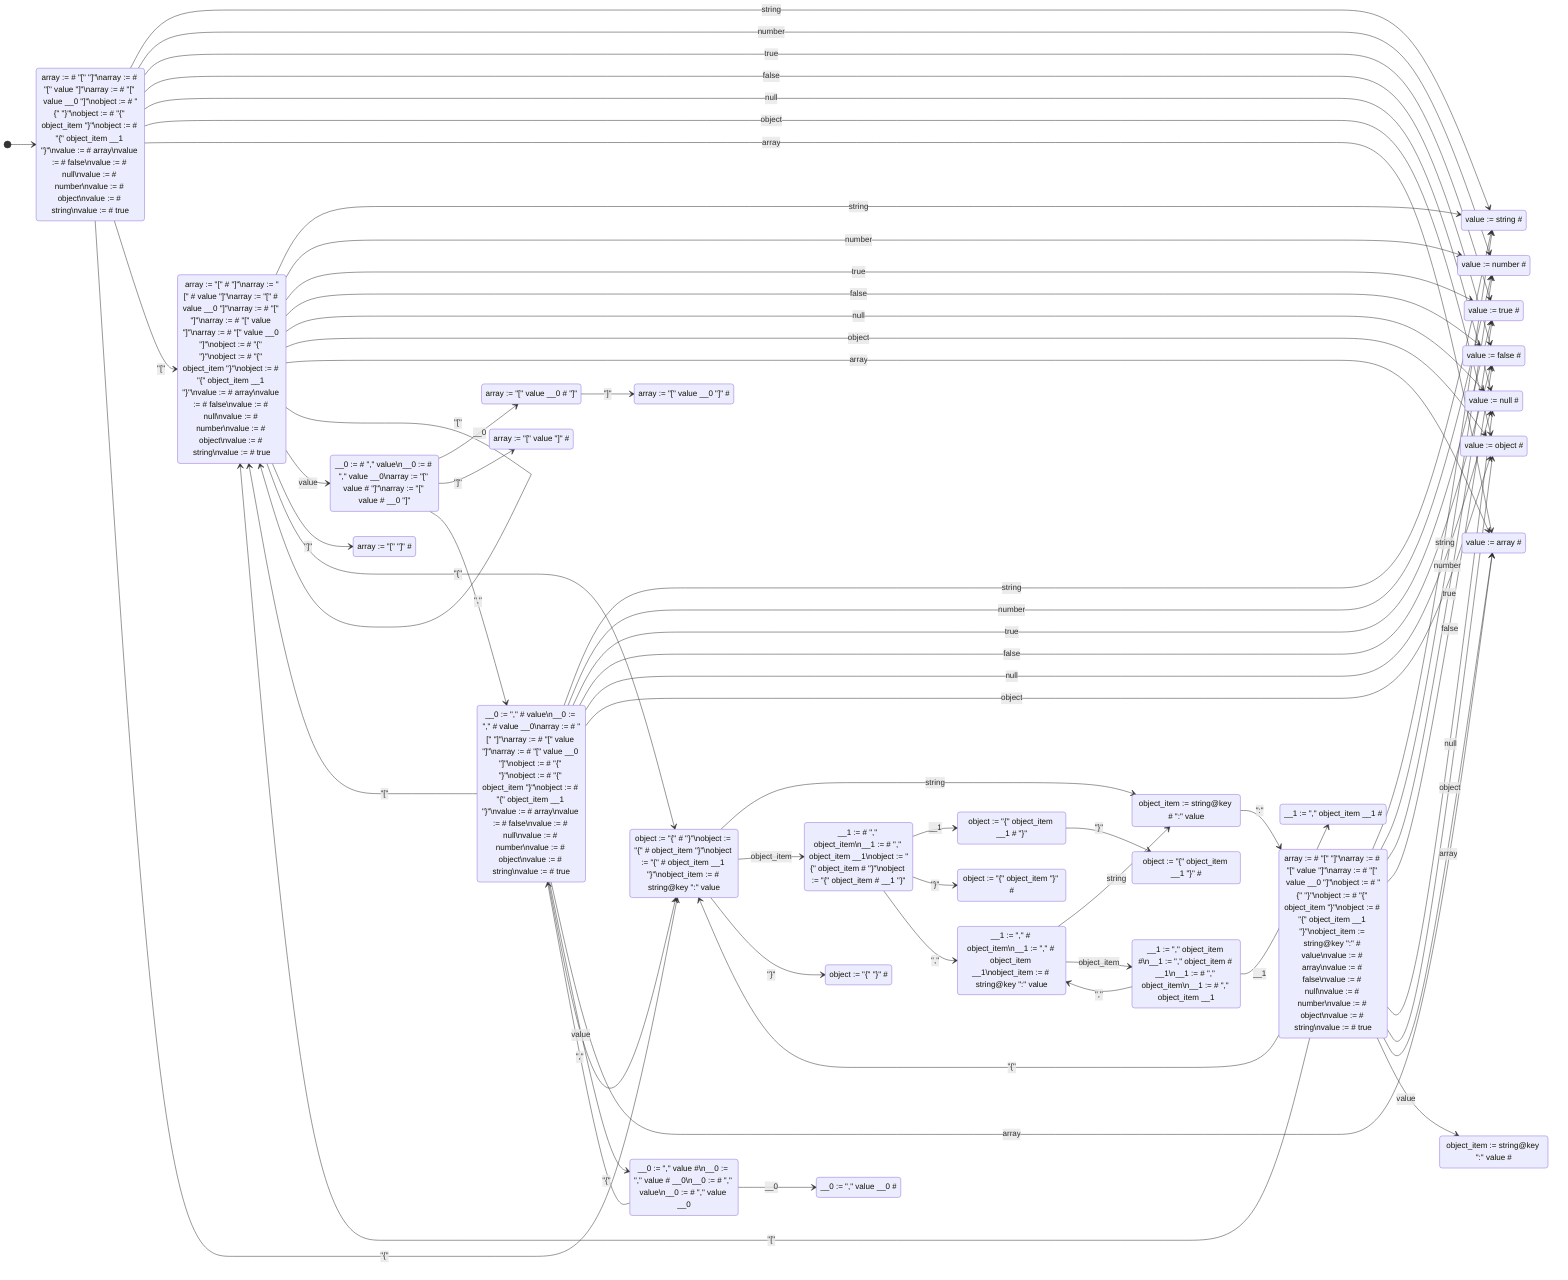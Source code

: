 stateDiagram-v2
direction LR
[*] --> p1isnk8
state "array := # &quot;[&quot; &quot;]&quot;\narray := # &quot;[&quot; value &quot;]&quot;\narray := # &quot;[&quot; value __0 &quot;]&quot;\nobject := # &quot;{&quot; &quot;}&quot;\nobject := # &quot;{&quot; object_item &quot;}&quot;\nobject := # &quot;{&quot; object_item __1 &quot;}&quot;\nvalue := # array\nvalue := # false\nvalue := # null\nvalue := # number\nvalue := # object\nvalue := # string\nvalue := # true" as p1isnk8
p1isnk8 --> ni8p34u: #115;#116;#114;#105;#110;#103;
p1isnk8 --> n83f946: #110;#117;#109;#98;#101;#114;
p1isnk8 --> pcbppr3: #116;#114;#117;#101;
p1isnk8 --> pqcxq54: #102;#97;#108;#115;#101;
p1isnk8 --> p9ixrh4: #110;#117;#108;#108;
p1isnk8 --> pollbps: #111;#98;#106;#101;#99;#116;
p1isnk8 --> pw4tmby: #97;#114;#114;#97;#121;
p1isnk8 --> nmuqptn: #34;#91;#34;
p1isnk8 --> p2zfw52: #34;#123;#34;
state "value := string #" as ni8p34u
state "value := number #" as n83f946
state "value := true #" as pcbppr3
state "value := false #" as pqcxq54
state "value := null #" as p9ixrh4
state "value := object #" as pollbps
state "value := array #" as pw4tmby
state "array := &quot;[&quot; # &quot;]&quot;\narray := &quot;[&quot; # value &quot;]&quot;\narray := &quot;[&quot; # value __0 &quot;]&quot;\narray := # &quot;[&quot; &quot;]&quot;\narray := # &quot;[&quot; value &quot;]&quot;\narray := # &quot;[&quot; value __0 &quot;]&quot;\nobject := # &quot;{&quot; &quot;}&quot;\nobject := # &quot;{&quot; object_item &quot;}&quot;\nobject := # &quot;{&quot; object_item __1 &quot;}&quot;\nvalue := # array\nvalue := # false\nvalue := # null\nvalue := # number\nvalue := # object\nvalue := # string\nvalue := # true" as nmuqptn
nmuqptn --> ni8p34u: #115;#116;#114;#105;#110;#103;
nmuqptn --> n83f946: #110;#117;#109;#98;#101;#114;
nmuqptn --> pcbppr3: #116;#114;#117;#101;
nmuqptn --> pqcxq54: #102;#97;#108;#115;#101;
nmuqptn --> p9ixrh4: #110;#117;#108;#108;
nmuqptn --> pollbps: #111;#98;#106;#101;#99;#116;
nmuqptn --> pw4tmby: #97;#114;#114;#97;#121;
nmuqptn --> nmuqptn: #34;#91;#34;
nmuqptn --> niaa92u: #118;#97;#108;#117;#101;
nmuqptn --> p6ippfh: #34;#93;#34;
nmuqptn --> p2zfw52: #34;#123;#34;
state "object := &quot;{&quot; # &quot;}&quot;\nobject := &quot;{&quot; # object_item &quot;}&quot;\nobject := &quot;{&quot; # object_item __1 &quot;}&quot;\nobject_item := # string@key &quot;:&quot; value" as p2zfw52
p2zfw52 --> pxmmyhq: #115;#116;#114;#105;#110;#103;
p2zfw52 --> psuc31o: #111;#98;#106;#101;#99;#116;#95;#105;#116;#101;#109;
p2zfw52 --> pnt6gt3: #34;#125;#34;
state "__0 := # &quot;,&quot; value\n__0 := # &quot;,&quot; value __0\narray := &quot;[&quot; value # &quot;]&quot;\narray := &quot;[&quot; value # __0 &quot;]&quot;" as niaa92u
niaa92u --> njbussi: #95;#95;#48;
niaa92u --> ny6blbm: #34;#93;#34;
niaa92u --> pa9yddk: #34;#44;#34;
state "array := &quot;[&quot; &quot;]&quot; #" as p6ippfh
state "object_item := string@key # &quot;:&quot; value" as pxmmyhq
pxmmyhq --> naz9oro: #34;#58;#34;
state "__1 := # &quot;,&quot; object_item\n__1 := # &quot;,&quot; object_item __1\nobject := &quot;{&quot; object_item # &quot;}&quot;\nobject := &quot;{&quot; object_item # __1 &quot;}&quot;" as psuc31o
psuc31o --> pnxi3y3: #95;#95;#49;
psuc31o --> p9o3t1m: #34;#125;#34;
psuc31o --> pdashd5: #34;#44;#34;
state "object := &quot;{&quot; &quot;}&quot; #" as pnt6gt3
state "array := &quot;[&quot; value __0 # &quot;]&quot;" as njbussi
njbussi --> njbbon6: #34;#93;#34;
state "array := &quot;[&quot; value &quot;]&quot; #" as ny6blbm
state "__0 := &quot;,&quot; # value\n__0 := &quot;,&quot; # value __0\narray := # &quot;[&quot; &quot;]&quot;\narray := # &quot;[&quot; value &quot;]&quot;\narray := # &quot;[&quot; value __0 &quot;]&quot;\nobject := # &quot;{&quot; &quot;}&quot;\nobject := # &quot;{&quot; object_item &quot;}&quot;\nobject := # &quot;{&quot; object_item __1 &quot;}&quot;\nvalue := # array\nvalue := # false\nvalue := # null\nvalue := # number\nvalue := # object\nvalue := # string\nvalue := # true" as pa9yddk
pa9yddk --> ni8p34u: #115;#116;#114;#105;#110;#103;
pa9yddk --> n83f946: #110;#117;#109;#98;#101;#114;
pa9yddk --> pcbppr3: #116;#114;#117;#101;
pa9yddk --> pqcxq54: #102;#97;#108;#115;#101;
pa9yddk --> p9ixrh4: #110;#117;#108;#108;
pa9yddk --> pollbps: #111;#98;#106;#101;#99;#116;
pa9yddk --> pw4tmby: #97;#114;#114;#97;#121;
pa9yddk --> nmuqptn: #34;#91;#34;
pa9yddk --> pbfri3u: #118;#97;#108;#117;#101;
pa9yddk --> p2zfw52: #34;#123;#34;
state "array := # &quot;[&quot; &quot;]&quot;\narray := # &quot;[&quot; value &quot;]&quot;\narray := # &quot;[&quot; value __0 &quot;]&quot;\nobject := # &quot;{&quot; &quot;}&quot;\nobject := # &quot;{&quot; object_item &quot;}&quot;\nobject := # &quot;{&quot; object_item __1 &quot;}&quot;\nobject_item := string@key &quot;:&quot; # value\nvalue := # array\nvalue := # false\nvalue := # null\nvalue := # number\nvalue := # object\nvalue := # string\nvalue := # true" as naz9oro
naz9oro --> ni8p34u: #115;#116;#114;#105;#110;#103;
naz9oro --> n83f946: #110;#117;#109;#98;#101;#114;
naz9oro --> pcbppr3: #116;#114;#117;#101;
naz9oro --> pqcxq54: #102;#97;#108;#115;#101;
naz9oro --> p9ixrh4: #110;#117;#108;#108;
naz9oro --> pollbps: #111;#98;#106;#101;#99;#116;
naz9oro --> pw4tmby: #97;#114;#114;#97;#121;
naz9oro --> nmuqptn: #34;#91;#34;
naz9oro --> n47e21u: #118;#97;#108;#117;#101;
naz9oro --> p2zfw52: #34;#123;#34;
state "object := &quot;{&quot; object_item __1 # &quot;}&quot;" as pnxi3y3
pnxi3y3 --> pnylmwr: #34;#125;#34;
state "object := &quot;{&quot; object_item &quot;}&quot; #" as p9o3t1m
state "__1 := &quot;,&quot; # object_item\n__1 := &quot;,&quot; # object_item __1\nobject_item := # string@key &quot;:&quot; value" as pdashd5
pdashd5 --> pxmmyhq: #115;#116;#114;#105;#110;#103;
pdashd5 --> nl1vfkk: #111;#98;#106;#101;#99;#116;#95;#105;#116;#101;#109;
state "array := &quot;[&quot; value __0 &quot;]&quot; #" as njbbon6
state "__0 := &quot;,&quot; value #\n__0 := &quot;,&quot; value # __0\n__0 := # &quot;,&quot; value\n__0 := # &quot;,&quot; value __0" as pbfri3u
pbfri3u --> psq39hr: #95;#95;#48;
pbfri3u --> pa9yddk: #34;#44;#34;
state "object_item := string@key &quot;:&quot; value #" as n47e21u
state "object := &quot;{&quot; object_item __1 &quot;}&quot; #" as pnylmwr
state "__1 := &quot;,&quot; object_item #\n__1 := &quot;,&quot; object_item # __1\n__1 := # &quot;,&quot; object_item\n__1 := # &quot;,&quot; object_item __1" as nl1vfkk
nl1vfkk --> pf9xpjl: #95;#95;#49;
nl1vfkk --> pdashd5: #34;#44;#34;
state "__0 := &quot;,&quot; value __0 #" as psq39hr
state "__1 := &quot;,&quot; object_item __1 #" as pf9xpjl